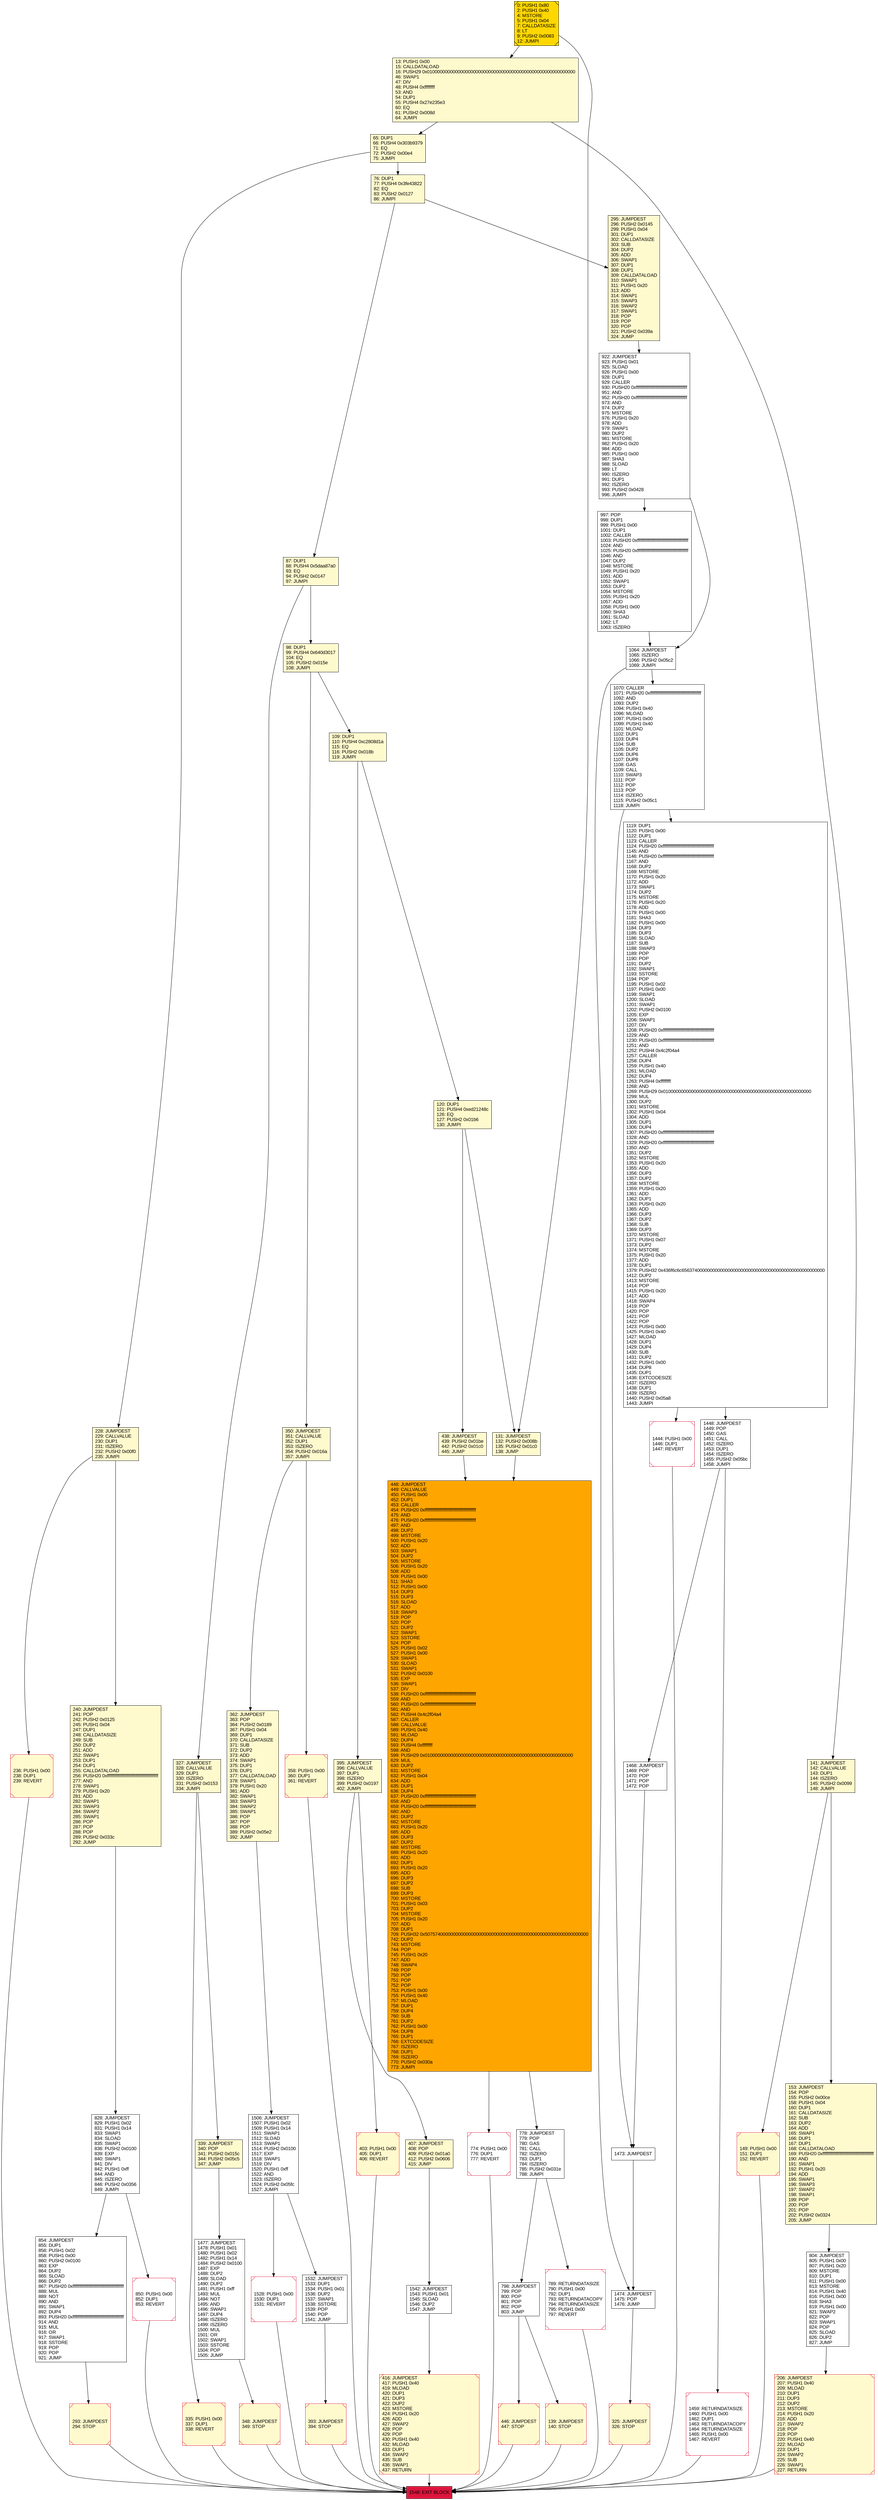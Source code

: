digraph G {
bgcolor=transparent rankdir=UD;
node [shape=box style=filled color=black fillcolor=white fontname=arial fontcolor=black];
65 [label="65: DUP1\l66: PUSH4 0x303b9379\l71: EQ\l72: PUSH2 0x00e4\l75: JUMPI\l" fillcolor=lemonchiffon ];
1444 [label="1444: PUSH1 0x00\l1446: DUP1\l1447: REVERT\l" shape=Msquare color=crimson ];
1548 [label="1548: EXIT BLOCK\l" fillcolor=crimson ];
1473 [label="1473: JUMPDEST\l" ];
789 [label="789: RETURNDATASIZE\l790: PUSH1 0x00\l792: DUP1\l793: RETURNDATACOPY\l794: RETURNDATASIZE\l795: PUSH1 0x00\l797: REVERT\l" shape=Msquare color=crimson ];
828 [label="828: JUMPDEST\l829: PUSH1 0x02\l831: PUSH1 0x14\l833: SWAP1\l834: SLOAD\l835: SWAP1\l836: PUSH2 0x0100\l839: EXP\l840: SWAP1\l841: DIV\l842: PUSH1 0xff\l844: AND\l845: ISZERO\l846: PUSH2 0x0356\l849: JUMPI\l" ];
416 [label="416: JUMPDEST\l417: PUSH1 0x40\l419: MLOAD\l420: DUP1\l421: DUP3\l422: DUP2\l423: MSTORE\l424: PUSH1 0x20\l426: ADD\l427: SWAP2\l428: POP\l429: POP\l430: PUSH1 0x40\l432: MLOAD\l433: DUP1\l434: SWAP2\l435: SUB\l436: SWAP1\l437: RETURN\l" fillcolor=lemonchiffon shape=Msquare color=crimson ];
854 [label="854: JUMPDEST\l855: DUP1\l856: PUSH1 0x02\l858: PUSH1 0x00\l860: PUSH2 0x0100\l863: EXP\l864: DUP2\l865: SLOAD\l866: DUP2\l867: PUSH20 0xffffffffffffffffffffffffffffffffffffffff\l888: MUL\l889: NOT\l890: AND\l891: SWAP1\l892: DUP4\l893: PUSH20 0xffffffffffffffffffffffffffffffffffffffff\l914: AND\l915: MUL\l916: OR\l917: SWAP1\l918: SSTORE\l919: POP\l920: POP\l921: JUMP\l" ];
228 [label="228: JUMPDEST\l229: CALLVALUE\l230: DUP1\l231: ISZERO\l232: PUSH2 0x00f0\l235: JUMPI\l" fillcolor=lemonchiffon ];
407 [label="407: JUMPDEST\l408: POP\l409: PUSH2 0x01a0\l412: PUSH2 0x0606\l415: JUMP\l" fillcolor=lemonchiffon ];
393 [label="393: JUMPDEST\l394: STOP\l" fillcolor=lemonchiffon shape=Msquare color=crimson ];
120 [label="120: DUP1\l121: PUSH4 0xed21248c\l126: EQ\l127: PUSH2 0x01b6\l130: JUMPI\l" fillcolor=lemonchiffon ];
139 [label="139: JUMPDEST\l140: STOP\l" fillcolor=lemonchiffon shape=Msquare color=crimson ];
76 [label="76: DUP1\l77: PUSH4 0x3fe43822\l82: EQ\l83: PUSH2 0x0127\l86: JUMPI\l" fillcolor=lemonchiffon ];
240 [label="240: JUMPDEST\l241: POP\l242: PUSH2 0x0125\l245: PUSH1 0x04\l247: DUP1\l248: CALLDATASIZE\l249: SUB\l250: DUP2\l251: ADD\l252: SWAP1\l253: DUP1\l254: DUP1\l255: CALLDATALOAD\l256: PUSH20 0xffffffffffffffffffffffffffffffffffffffff\l277: AND\l278: SWAP1\l279: PUSH1 0x20\l281: ADD\l282: SWAP1\l283: SWAP3\l284: SWAP2\l285: SWAP1\l286: POP\l287: POP\l288: POP\l289: PUSH2 0x033c\l292: JUMP\l" fillcolor=lemonchiffon ];
448 [label="448: JUMPDEST\l449: CALLVALUE\l450: PUSH1 0x00\l452: DUP1\l453: CALLER\l454: PUSH20 0xffffffffffffffffffffffffffffffffffffffff\l475: AND\l476: PUSH20 0xffffffffffffffffffffffffffffffffffffffff\l497: AND\l498: DUP2\l499: MSTORE\l500: PUSH1 0x20\l502: ADD\l503: SWAP1\l504: DUP2\l505: MSTORE\l506: PUSH1 0x20\l508: ADD\l509: PUSH1 0x00\l511: SHA3\l512: PUSH1 0x00\l514: DUP3\l515: DUP3\l516: SLOAD\l517: ADD\l518: SWAP3\l519: POP\l520: POP\l521: DUP2\l522: SWAP1\l523: SSTORE\l524: POP\l525: PUSH1 0x02\l527: PUSH1 0x00\l529: SWAP1\l530: SLOAD\l531: SWAP1\l532: PUSH2 0x0100\l535: EXP\l536: SWAP1\l537: DIV\l538: PUSH20 0xffffffffffffffffffffffffffffffffffffffff\l559: AND\l560: PUSH20 0xffffffffffffffffffffffffffffffffffffffff\l581: AND\l582: PUSH4 0x4c2f04a4\l587: CALLER\l588: CALLVALUE\l589: PUSH1 0x40\l591: MLOAD\l592: DUP4\l593: PUSH4 0xffffffff\l598: AND\l599: PUSH29 0x0100000000000000000000000000000000000000000000000000000000\l629: MUL\l630: DUP2\l631: MSTORE\l632: PUSH1 0x04\l634: ADD\l635: DUP1\l636: DUP4\l637: PUSH20 0xffffffffffffffffffffffffffffffffffffffff\l658: AND\l659: PUSH20 0xffffffffffffffffffffffffffffffffffffffff\l680: AND\l681: DUP2\l682: MSTORE\l683: PUSH1 0x20\l685: ADD\l686: DUP3\l687: DUP2\l688: MSTORE\l689: PUSH1 0x20\l691: ADD\l692: DUP1\l693: PUSH1 0x20\l695: ADD\l696: DUP3\l697: DUP2\l698: SUB\l699: DUP3\l700: MSTORE\l701: PUSH1 0x03\l703: DUP2\l704: MSTORE\l705: PUSH1 0x20\l707: ADD\l708: DUP1\l709: PUSH32 0x5075740000000000000000000000000000000000000000000000000000000000\l742: DUP2\l743: MSTORE\l744: POP\l745: PUSH1 0x20\l747: ADD\l748: SWAP4\l749: POP\l750: POP\l751: POP\l752: POP\l753: PUSH1 0x00\l755: PUSH1 0x40\l757: MLOAD\l758: DUP1\l759: DUP4\l760: SUB\l761: DUP2\l762: PUSH1 0x00\l764: DUP8\l765: DUP1\l766: EXTCODESIZE\l767: ISZERO\l768: DUP1\l769: ISZERO\l770: PUSH2 0x030a\l773: JUMPI\l" fillcolor=orange ];
0 [label="0: PUSH1 0x80\l2: PUSH1 0x40\l4: MSTORE\l5: PUSH1 0x04\l7: CALLDATASIZE\l8: LT\l9: PUSH2 0x0083\l12: JUMPI\l" fillcolor=lemonchiffon shape=Msquare fillcolor=gold ];
131 [label="131: JUMPDEST\l132: PUSH2 0x008b\l135: PUSH2 0x01c0\l138: JUMP\l" fillcolor=lemonchiffon ];
774 [label="774: PUSH1 0x00\l776: DUP1\l777: REVERT\l" shape=Msquare color=crimson ];
1459 [label="1459: RETURNDATASIZE\l1460: PUSH1 0x00\l1462: DUP1\l1463: RETURNDATACOPY\l1464: RETURNDATASIZE\l1465: PUSH1 0x00\l1467: REVERT\l" shape=Msquare color=crimson ];
446 [label="446: JUMPDEST\l447: STOP\l" fillcolor=lemonchiffon shape=Msquare color=crimson ];
295 [label="295: JUMPDEST\l296: PUSH2 0x0145\l299: PUSH1 0x04\l301: DUP1\l302: CALLDATASIZE\l303: SUB\l304: DUP2\l305: ADD\l306: SWAP1\l307: DUP1\l308: DUP1\l309: CALLDATALOAD\l310: SWAP1\l311: PUSH1 0x20\l313: ADD\l314: SWAP1\l315: SWAP3\l316: SWAP2\l317: SWAP1\l318: POP\l319: POP\l320: POP\l321: PUSH2 0x039a\l324: JUMP\l" fillcolor=lemonchiffon ];
293 [label="293: JUMPDEST\l294: STOP\l" fillcolor=lemonchiffon shape=Msquare color=crimson ];
403 [label="403: PUSH1 0x00\l405: DUP1\l406: REVERT\l" fillcolor=lemonchiffon shape=Msquare color=crimson ];
778 [label="778: JUMPDEST\l779: POP\l780: GAS\l781: CALL\l782: ISZERO\l783: DUP1\l784: ISZERO\l785: PUSH2 0x031e\l788: JUMPI\l" ];
149 [label="149: PUSH1 0x00\l151: DUP1\l152: REVERT\l" fillcolor=lemonchiffon shape=Msquare color=crimson ];
350 [label="350: JUMPDEST\l351: CALLVALUE\l352: DUP1\l353: ISZERO\l354: PUSH2 0x016a\l357: JUMPI\l" fillcolor=lemonchiffon ];
327 [label="327: JUMPDEST\l328: CALLVALUE\l329: DUP1\l330: ISZERO\l331: PUSH2 0x0153\l334: JUMPI\l" fillcolor=lemonchiffon ];
358 [label="358: PUSH1 0x00\l360: DUP1\l361: REVERT\l" fillcolor=lemonchiffon shape=Msquare color=crimson ];
997 [label="997: POP\l998: DUP1\l999: PUSH1 0x00\l1001: DUP1\l1002: CALLER\l1003: PUSH20 0xffffffffffffffffffffffffffffffffffffffff\l1024: AND\l1025: PUSH20 0xffffffffffffffffffffffffffffffffffffffff\l1046: AND\l1047: DUP2\l1048: MSTORE\l1049: PUSH1 0x20\l1051: ADD\l1052: SWAP1\l1053: DUP2\l1054: MSTORE\l1055: PUSH1 0x20\l1057: ADD\l1058: PUSH1 0x00\l1060: SHA3\l1061: SLOAD\l1062: LT\l1063: ISZERO\l" ];
348 [label="348: JUMPDEST\l349: STOP\l" fillcolor=lemonchiffon shape=Msquare color=crimson ];
153 [label="153: JUMPDEST\l154: POP\l155: PUSH2 0x00ce\l158: PUSH1 0x04\l160: DUP1\l161: CALLDATASIZE\l162: SUB\l163: DUP2\l164: ADD\l165: SWAP1\l166: DUP1\l167: DUP1\l168: CALLDATALOAD\l169: PUSH20 0xffffffffffffffffffffffffffffffffffffffff\l190: AND\l191: SWAP1\l192: PUSH1 0x20\l194: ADD\l195: SWAP1\l196: SWAP3\l197: SWAP2\l198: SWAP1\l199: POP\l200: POP\l201: POP\l202: PUSH2 0x0324\l205: JUMP\l" fillcolor=lemonchiffon ];
236 [label="236: PUSH1 0x00\l238: DUP1\l239: REVERT\l" fillcolor=lemonchiffon shape=Msquare color=crimson ];
87 [label="87: DUP1\l88: PUSH4 0x5daa87a0\l93: EQ\l94: PUSH2 0x0147\l97: JUMPI\l" fillcolor=lemonchiffon ];
1070 [label="1070: CALLER\l1071: PUSH20 0xffffffffffffffffffffffffffffffffffffffff\l1092: AND\l1093: DUP2\l1094: PUSH1 0x40\l1096: MLOAD\l1097: PUSH1 0x00\l1099: PUSH1 0x40\l1101: MLOAD\l1102: DUP1\l1103: DUP4\l1104: SUB\l1105: DUP2\l1106: DUP6\l1107: DUP8\l1108: GAS\l1109: CALL\l1110: SWAP3\l1111: POP\l1112: POP\l1113: POP\l1114: ISZERO\l1115: PUSH2 0x05c1\l1118: JUMPI\l" ];
109 [label="109: DUP1\l110: PUSH4 0xc2808d1a\l115: EQ\l116: PUSH2 0x018b\l119: JUMPI\l" fillcolor=lemonchiffon ];
1542 [label="1542: JUMPDEST\l1543: PUSH1 0x01\l1545: SLOAD\l1546: DUP2\l1547: JUMP\l" ];
798 [label="798: JUMPDEST\l799: POP\l800: POP\l801: POP\l802: POP\l803: JUMP\l" ];
325 [label="325: JUMPDEST\l326: STOP\l" fillcolor=lemonchiffon shape=Msquare color=crimson ];
1477 [label="1477: JUMPDEST\l1478: PUSH1 0x01\l1480: PUSH1 0x02\l1482: PUSH1 0x14\l1484: PUSH2 0x0100\l1487: EXP\l1488: DUP2\l1489: SLOAD\l1490: DUP2\l1491: PUSH1 0xff\l1493: MUL\l1494: NOT\l1495: AND\l1496: SWAP1\l1497: DUP4\l1498: ISZERO\l1499: ISZERO\l1500: MUL\l1501: OR\l1502: SWAP1\l1503: SSTORE\l1504: POP\l1505: JUMP\l" ];
339 [label="339: JUMPDEST\l340: POP\l341: PUSH2 0x015c\l344: PUSH2 0x05c5\l347: JUMP\l" fillcolor=lemonchiffon ];
1528 [label="1528: PUSH1 0x00\l1530: DUP1\l1531: REVERT\l" shape=Msquare color=crimson ];
1468 [label="1468: JUMPDEST\l1469: POP\l1470: POP\l1471: POP\l1472: POP\l" ];
1532 [label="1532: JUMPDEST\l1533: DUP1\l1534: PUSH1 0x01\l1536: DUP2\l1537: SWAP1\l1538: SSTORE\l1539: POP\l1540: POP\l1541: JUMP\l" ];
141 [label="141: JUMPDEST\l142: CALLVALUE\l143: DUP1\l144: ISZERO\l145: PUSH2 0x0099\l148: JUMPI\l" fillcolor=lemonchiffon ];
1474 [label="1474: JUMPDEST\l1475: POP\l1476: JUMP\l" ];
922 [label="922: JUMPDEST\l923: PUSH1 0x01\l925: SLOAD\l926: PUSH1 0x00\l928: DUP1\l929: CALLER\l930: PUSH20 0xffffffffffffffffffffffffffffffffffffffff\l951: AND\l952: PUSH20 0xffffffffffffffffffffffffffffffffffffffff\l973: AND\l974: DUP2\l975: MSTORE\l976: PUSH1 0x20\l978: ADD\l979: SWAP1\l980: DUP2\l981: MSTORE\l982: PUSH1 0x20\l984: ADD\l985: PUSH1 0x00\l987: SHA3\l988: SLOAD\l989: LT\l990: ISZERO\l991: DUP1\l992: ISZERO\l993: PUSH2 0x0428\l996: JUMPI\l" ];
362 [label="362: JUMPDEST\l363: POP\l364: PUSH2 0x0189\l367: PUSH1 0x04\l369: DUP1\l370: CALLDATASIZE\l371: SUB\l372: DUP2\l373: ADD\l374: SWAP1\l375: DUP1\l376: DUP1\l377: CALLDATALOAD\l378: SWAP1\l379: PUSH1 0x20\l381: ADD\l382: SWAP1\l383: SWAP3\l384: SWAP2\l385: SWAP1\l386: POP\l387: POP\l388: POP\l389: PUSH2 0x05e2\l392: JUMP\l" fillcolor=lemonchiffon ];
13 [label="13: PUSH1 0x00\l15: CALLDATALOAD\l16: PUSH29 0x0100000000000000000000000000000000000000000000000000000000\l46: SWAP1\l47: DIV\l48: PUSH4 0xffffffff\l53: AND\l54: DUP1\l55: PUSH4 0x27e235e3\l60: EQ\l61: PUSH2 0x008d\l64: JUMPI\l" fillcolor=lemonchiffon ];
98 [label="98: DUP1\l99: PUSH4 0x640d3017\l104: EQ\l105: PUSH2 0x015e\l108: JUMPI\l" fillcolor=lemonchiffon ];
335 [label="335: PUSH1 0x00\l337: DUP1\l338: REVERT\l" fillcolor=lemonchiffon shape=Msquare color=crimson ];
395 [label="395: JUMPDEST\l396: CALLVALUE\l397: DUP1\l398: ISZERO\l399: PUSH2 0x0197\l402: JUMPI\l" fillcolor=lemonchiffon ];
850 [label="850: PUSH1 0x00\l852: DUP1\l853: REVERT\l" shape=Msquare color=crimson ];
1119 [label="1119: DUP1\l1120: PUSH1 0x00\l1122: DUP1\l1123: CALLER\l1124: PUSH20 0xffffffffffffffffffffffffffffffffffffffff\l1145: AND\l1146: PUSH20 0xffffffffffffffffffffffffffffffffffffffff\l1167: AND\l1168: DUP2\l1169: MSTORE\l1170: PUSH1 0x20\l1172: ADD\l1173: SWAP1\l1174: DUP2\l1175: MSTORE\l1176: PUSH1 0x20\l1178: ADD\l1179: PUSH1 0x00\l1181: SHA3\l1182: PUSH1 0x00\l1184: DUP3\l1185: DUP3\l1186: SLOAD\l1187: SUB\l1188: SWAP3\l1189: POP\l1190: POP\l1191: DUP2\l1192: SWAP1\l1193: SSTORE\l1194: POP\l1195: PUSH1 0x02\l1197: PUSH1 0x00\l1199: SWAP1\l1200: SLOAD\l1201: SWAP1\l1202: PUSH2 0x0100\l1205: EXP\l1206: SWAP1\l1207: DIV\l1208: PUSH20 0xffffffffffffffffffffffffffffffffffffffff\l1229: AND\l1230: PUSH20 0xffffffffffffffffffffffffffffffffffffffff\l1251: AND\l1252: PUSH4 0x4c2f04a4\l1257: CALLER\l1258: DUP4\l1259: PUSH1 0x40\l1261: MLOAD\l1262: DUP4\l1263: PUSH4 0xffffffff\l1268: AND\l1269: PUSH29 0x0100000000000000000000000000000000000000000000000000000000\l1299: MUL\l1300: DUP2\l1301: MSTORE\l1302: PUSH1 0x04\l1304: ADD\l1305: DUP1\l1306: DUP4\l1307: PUSH20 0xffffffffffffffffffffffffffffffffffffffff\l1328: AND\l1329: PUSH20 0xffffffffffffffffffffffffffffffffffffffff\l1350: AND\l1351: DUP2\l1352: MSTORE\l1353: PUSH1 0x20\l1355: ADD\l1356: DUP3\l1357: DUP2\l1358: MSTORE\l1359: PUSH1 0x20\l1361: ADD\l1362: DUP1\l1363: PUSH1 0x20\l1365: ADD\l1366: DUP3\l1367: DUP2\l1368: SUB\l1369: DUP3\l1370: MSTORE\l1371: PUSH1 0x07\l1373: DUP2\l1374: MSTORE\l1375: PUSH1 0x20\l1377: ADD\l1378: DUP1\l1379: PUSH32 0x436f6c6c65637400000000000000000000000000000000000000000000000000\l1412: DUP2\l1413: MSTORE\l1414: POP\l1415: PUSH1 0x20\l1417: ADD\l1418: SWAP4\l1419: POP\l1420: POP\l1421: POP\l1422: POP\l1423: PUSH1 0x00\l1425: PUSH1 0x40\l1427: MLOAD\l1428: DUP1\l1429: DUP4\l1430: SUB\l1431: DUP2\l1432: PUSH1 0x00\l1434: DUP8\l1435: DUP1\l1436: EXTCODESIZE\l1437: ISZERO\l1438: DUP1\l1439: ISZERO\l1440: PUSH2 0x05a8\l1443: JUMPI\l" ];
1064 [label="1064: JUMPDEST\l1065: ISZERO\l1066: PUSH2 0x05c2\l1069: JUMPI\l" ];
1448 [label="1448: JUMPDEST\l1449: POP\l1450: GAS\l1451: CALL\l1452: ISZERO\l1453: DUP1\l1454: ISZERO\l1455: PUSH2 0x05bc\l1458: JUMPI\l" ];
438 [label="438: JUMPDEST\l439: PUSH2 0x01be\l442: PUSH2 0x01c0\l445: JUMP\l" fillcolor=lemonchiffon ];
1506 [label="1506: JUMPDEST\l1507: PUSH1 0x02\l1509: PUSH1 0x14\l1511: SWAP1\l1512: SLOAD\l1513: SWAP1\l1514: PUSH2 0x0100\l1517: EXP\l1518: SWAP1\l1519: DIV\l1520: PUSH1 0xff\l1522: AND\l1523: ISZERO\l1524: PUSH2 0x05fc\l1527: JUMPI\l" ];
206 [label="206: JUMPDEST\l207: PUSH1 0x40\l209: MLOAD\l210: DUP1\l211: DUP3\l212: DUP2\l213: MSTORE\l214: PUSH1 0x20\l216: ADD\l217: SWAP2\l218: POP\l219: POP\l220: PUSH1 0x40\l222: MLOAD\l223: DUP1\l224: SWAP2\l225: SUB\l226: SWAP1\l227: RETURN\l" fillcolor=lemonchiffon shape=Msquare color=crimson ];
804 [label="804: JUMPDEST\l805: PUSH1 0x00\l807: PUSH1 0x20\l809: MSTORE\l810: DUP1\l811: PUSH1 0x00\l813: MSTORE\l814: PUSH1 0x40\l816: PUSH1 0x00\l818: SHA3\l819: PUSH1 0x00\l821: SWAP2\l822: POP\l823: SWAP1\l824: POP\l825: SLOAD\l826: DUP2\l827: JUMP\l" ];
0 -> 131;
828 -> 854;
339 -> 1477;
789 -> 1548;
804 -> 206;
1119 -> 1448;
131 -> 448;
448 -> 774;
1444 -> 1548;
13 -> 141;
76 -> 295;
1064 -> 1474;
362 -> 1506;
393 -> 1548;
139 -> 1548;
448 -> 778;
65 -> 228;
922 -> 1064;
1477 -> 348;
416 -> 1548;
1506 -> 1532;
87 -> 98;
109 -> 395;
65 -> 76;
854 -> 293;
1459 -> 1548;
1506 -> 1528;
446 -> 1548;
141 -> 153;
774 -> 1548;
922 -> 997;
1448 -> 1468;
153 -> 804;
997 -> 1064;
240 -> 828;
1474 -> 325;
228 -> 240;
149 -> 1548;
120 -> 131;
1070 -> 1119;
1064 -> 1070;
778 -> 789;
293 -> 1548;
98 -> 109;
403 -> 1548;
236 -> 1548;
295 -> 922;
1070 -> 1473;
395 -> 403;
1542 -> 416;
348 -> 1548;
407 -> 1542;
0 -> 13;
358 -> 1548;
109 -> 120;
798 -> 139;
141 -> 149;
327 -> 335;
1528 -> 1548;
1468 -> 1473;
98 -> 350;
228 -> 236;
350 -> 362;
438 -> 448;
325 -> 1548;
1448 -> 1459;
828 -> 850;
335 -> 1548;
778 -> 798;
120 -> 438;
395 -> 407;
1473 -> 1474;
13 -> 65;
327 -> 339;
76 -> 87;
206 -> 1548;
350 -> 358;
1119 -> 1444;
87 -> 327;
798 -> 446;
1532 -> 393;
850 -> 1548;
}